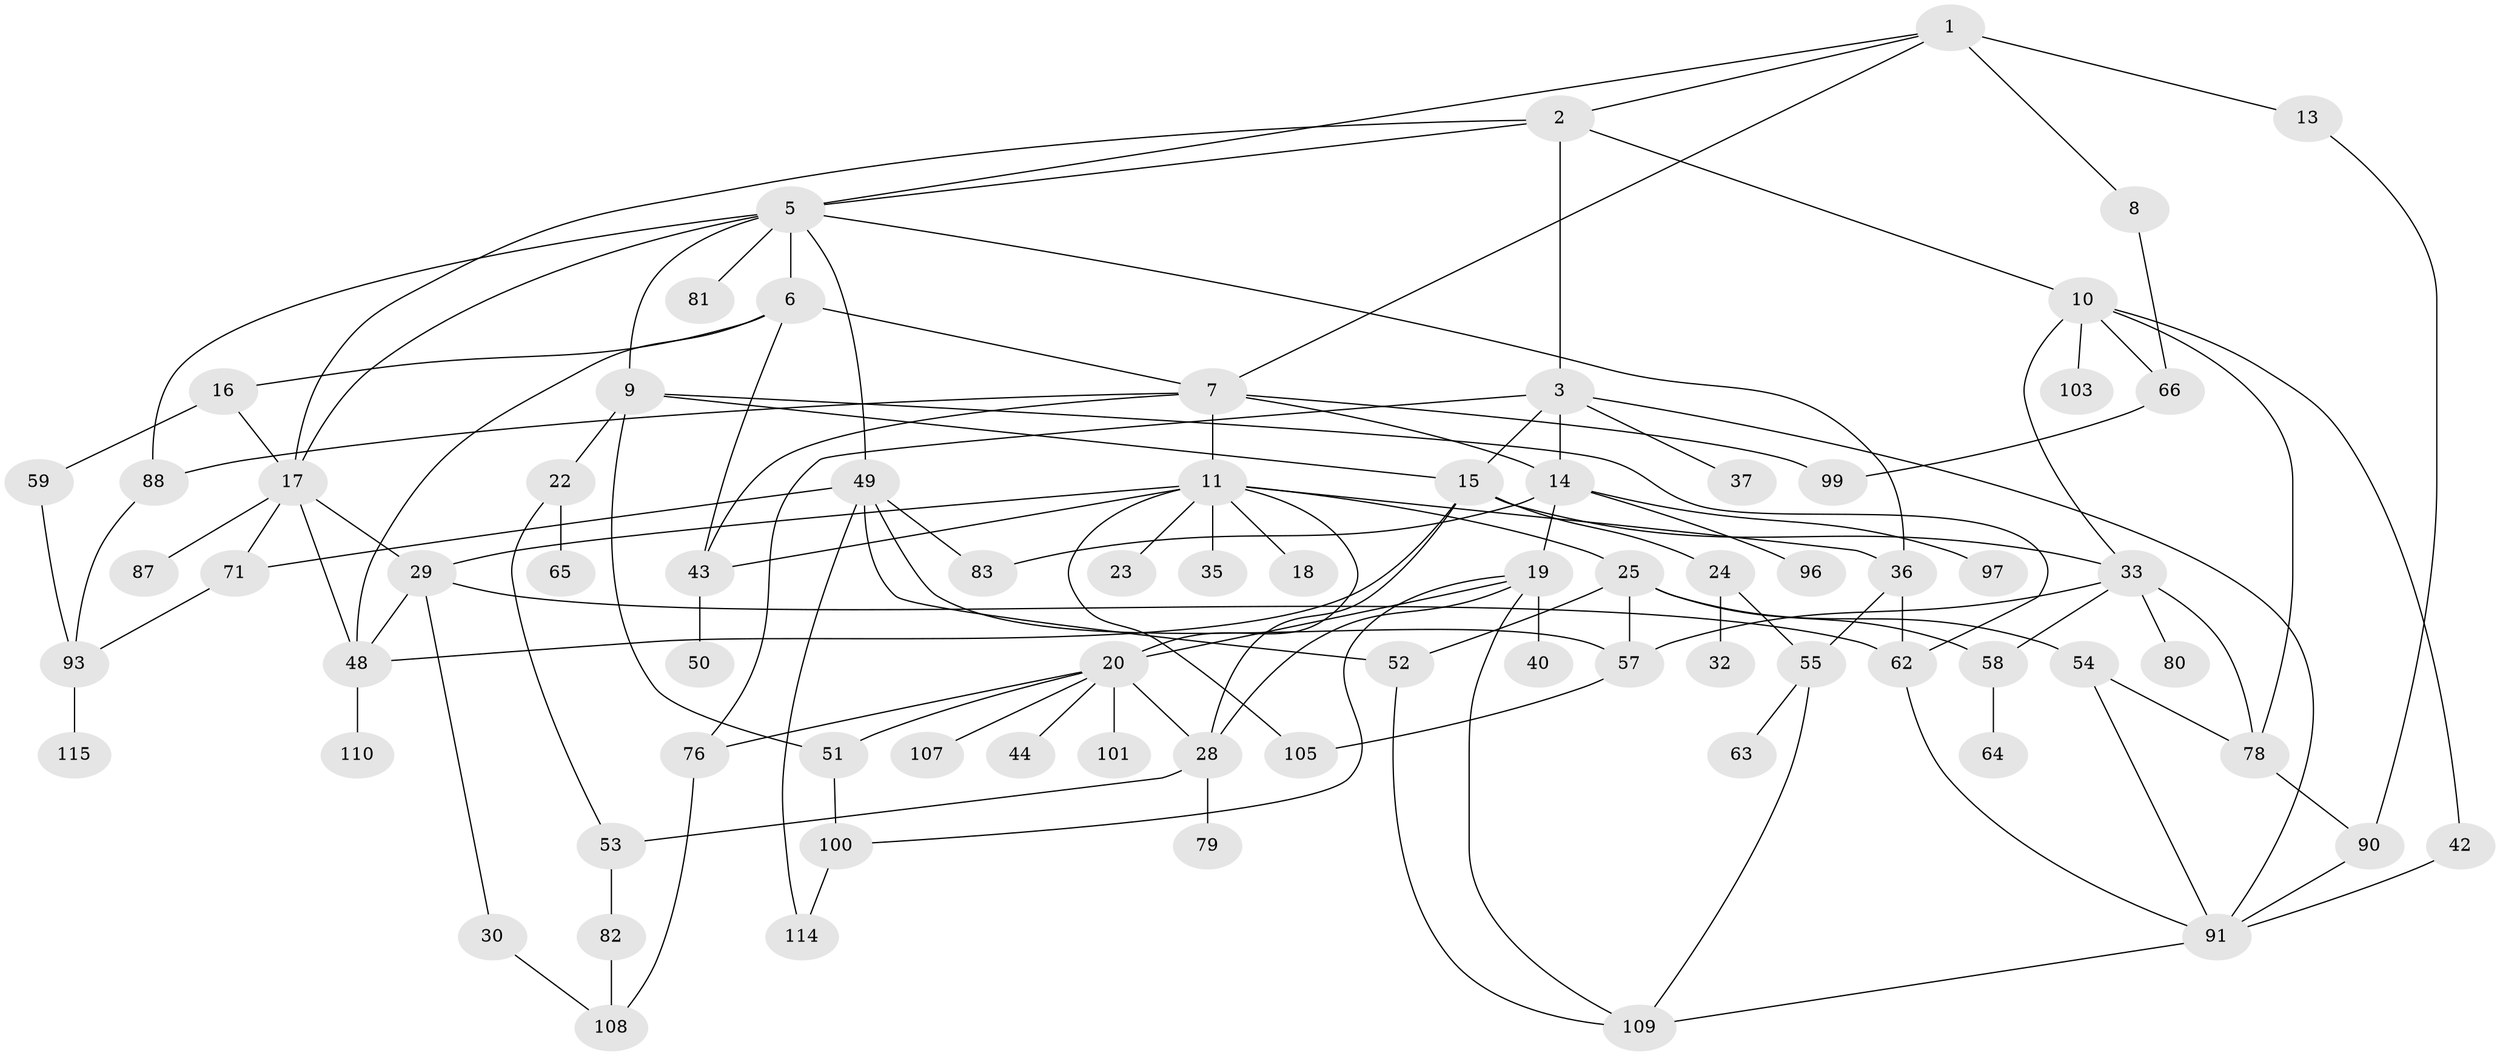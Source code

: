 // Generated by graph-tools (version 1.1) at 2025/23/03/03/25 07:23:33]
// undirected, 76 vertices, 124 edges
graph export_dot {
graph [start="1"]
  node [color=gray90,style=filled];
  1 [super="+34"];
  2 [super="+4"];
  3 [super="+94"];
  5 [super="+112"];
  6 [super="+56"];
  7 [super="+38"];
  8 [super="+75"];
  9 [super="+31"];
  10 [super="+12"];
  11 [super="+85"];
  13 [super="+21"];
  14 [super="+69"];
  15 [super="+77"];
  16 [super="+47"];
  17 [super="+60"];
  18;
  19;
  20 [super="+26"];
  22 [super="+41"];
  23;
  24 [super="+39"];
  25 [super="+27"];
  28 [super="+46"];
  29 [super="+74"];
  30 [super="+70"];
  32;
  33;
  35;
  36;
  37;
  40 [super="+67"];
  42;
  43 [super="+45"];
  44 [super="+98"];
  48 [super="+111"];
  49 [super="+68"];
  50;
  51;
  52 [super="+61"];
  53;
  54 [super="+106"];
  55 [super="+73"];
  57 [super="+72"];
  58;
  59 [super="+102"];
  62 [super="+84"];
  63;
  64 [super="+92"];
  65;
  66 [super="+95"];
  71 [super="+86"];
  76;
  78 [super="+104"];
  79;
  80;
  81;
  82;
  83;
  87 [super="+89"];
  88;
  90;
  91 [super="+116"];
  93;
  96;
  97;
  99;
  100;
  101;
  103;
  105;
  107;
  108 [super="+113"];
  109;
  110;
  114;
  115;
  1 -- 2;
  1 -- 8;
  1 -- 13;
  1 -- 5;
  1 -- 7;
  2 -- 3;
  2 -- 5;
  2 -- 10;
  2 -- 17;
  3 -- 14;
  3 -- 37;
  3 -- 76;
  3 -- 91;
  3 -- 15;
  5 -- 6;
  5 -- 9;
  5 -- 49;
  5 -- 81;
  5 -- 88;
  5 -- 36;
  5 -- 17;
  6 -- 7;
  6 -- 16;
  6 -- 48;
  6 -- 43;
  7 -- 11;
  7 -- 99;
  7 -- 88;
  7 -- 43;
  7 -- 14;
  8 -- 66;
  9 -- 15;
  9 -- 22;
  9 -- 51;
  9 -- 62;
  10 -- 33;
  10 -- 42;
  10 -- 66;
  10 -- 78;
  10 -- 103;
  11 -- 18;
  11 -- 23;
  11 -- 25;
  11 -- 29;
  11 -- 35;
  11 -- 36;
  11 -- 20;
  11 -- 43;
  11 -- 105;
  13 -- 90;
  14 -- 19;
  14 -- 96;
  14 -- 97;
  14 -- 83;
  15 -- 24;
  15 -- 33;
  15 -- 48;
  15 -- 28;
  16 -- 59;
  16 -- 17;
  17 -- 87;
  17 -- 48;
  17 -- 71;
  17 -- 29;
  19 -- 20 [weight=2];
  19 -- 40;
  19 -- 100;
  19 -- 109;
  19 -- 28;
  20 -- 101;
  20 -- 107;
  20 -- 44;
  20 -- 76;
  20 -- 51;
  20 -- 28;
  22 -- 65;
  22 -- 53;
  24 -- 32;
  24 -- 55;
  25 -- 54;
  25 -- 57;
  25 -- 58;
  25 -- 52;
  28 -- 53;
  28 -- 79;
  29 -- 30;
  29 -- 48;
  29 -- 62;
  30 -- 108;
  33 -- 57;
  33 -- 80;
  33 -- 78;
  33 -- 58;
  36 -- 55;
  36 -- 62;
  42 -- 91;
  43 -- 50;
  48 -- 110;
  49 -- 52;
  49 -- 114;
  49 -- 83;
  49 -- 71;
  49 -- 57;
  51 -- 100;
  52 -- 109;
  53 -- 82;
  54 -- 91;
  54 -- 78;
  55 -- 63;
  55 -- 109;
  57 -- 105;
  58 -- 64;
  59 -- 93;
  62 -- 91;
  66 -- 99;
  71 -- 93;
  76 -- 108;
  78 -- 90;
  82 -- 108;
  88 -- 93;
  90 -- 91;
  91 -- 109;
  93 -- 115;
  100 -- 114;
}
